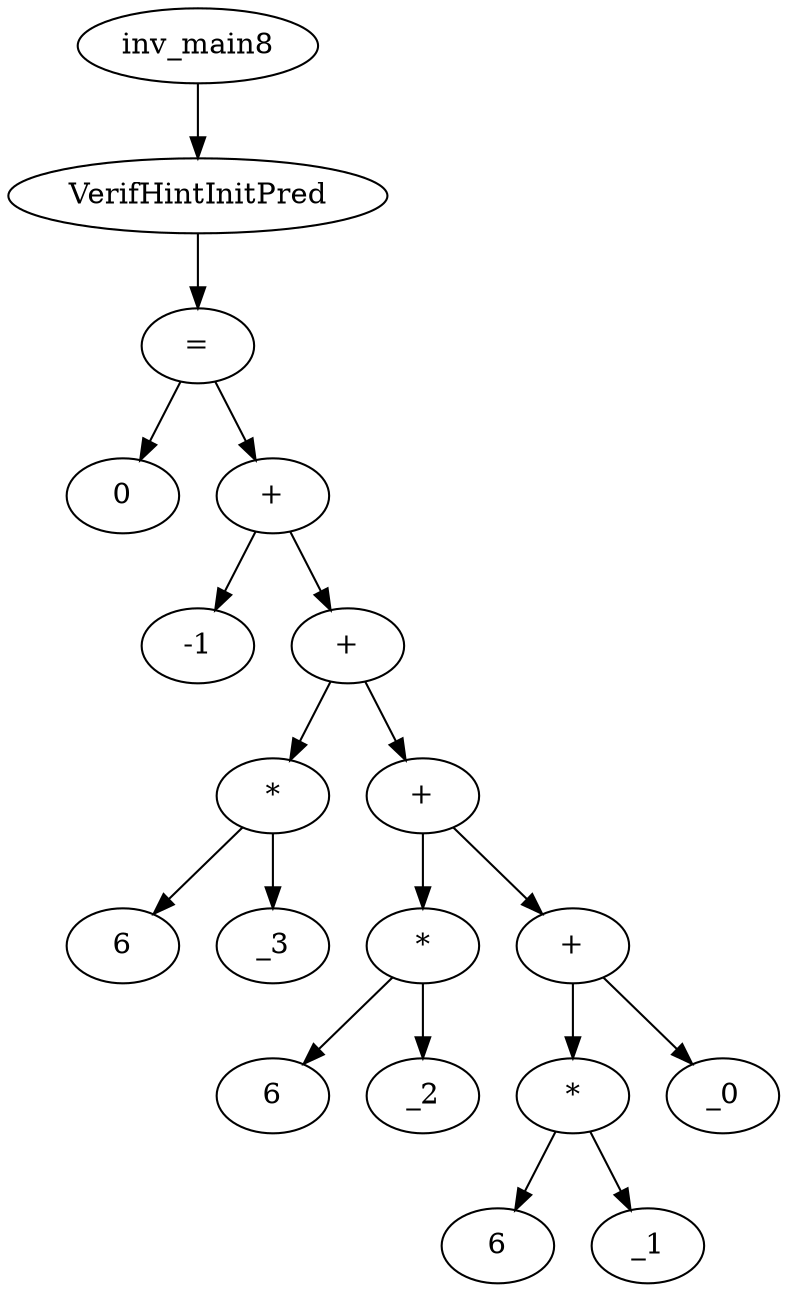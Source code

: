 digraph dag {
0 [label="inv_main8"];
1 [label="VerifHintInitPred"];
2 [label="="];
3 [label="0"];
4 [label="+"];
5 [label="-1"];
6 [label="+"];
7 [label="*"];
8 [label="6"];
9 [label="_3"];
10 [label="+"];
11 [label="*"];
12 [label="6"];
13 [label="_2"];
14 [label="+"];
15 [label="*"];
16 [label="6"];
17 [label="_1"];
18 [label="_0"];
0->1
1->2
2->4
2 -> 3
4->6
4 -> 5
6->7
6 -> 10
7->9
7 -> 8
10->11
10 -> 14
11->13
11 -> 12
14->15
14 -> 18
15->17
15 -> 16
}
